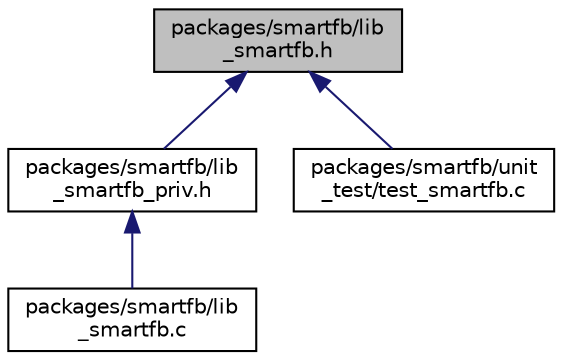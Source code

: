 digraph "packages/smartfb/lib_smartfb.h"
{
 // INTERACTIVE_SVG=YES
 // LATEX_PDF_SIZE
  bgcolor="transparent";
  edge [fontname="Helvetica",fontsize="10",labelfontname="Helvetica",labelfontsize="10"];
  node [fontname="Helvetica",fontsize="10",shape=record];
  Node1 [label="packages/smartfb/lib\l_smartfb.h",height=0.2,width=0.4,color="black", fillcolor="grey75", style="filled", fontcolor="black",tooltip="This file shows the SmartFB library API."];
  Node1 -> Node2 [dir="back",color="midnightblue",fontsize="10",style="solid",fontname="Helvetica"];
  Node2 [label="packages/smartfb/lib\l_smartfb_priv.h",height=0.2,width=0.4,color="black",URL="$de/d09/lib__smartfb__priv_8h.html",tooltip=" "];
  Node2 -> Node3 [dir="back",color="midnightblue",fontsize="10",style="solid",fontname="Helvetica"];
  Node3 [label="packages/smartfb/lib\l_smartfb.c",height=0.2,width=0.4,color="black",URL="$d6/dfc/lib__smartfb_8c.html",tooltip=" "];
  Node1 -> Node4 [dir="back",color="midnightblue",fontsize="10",style="solid",fontname="Helvetica"];
  Node4 [label="packages/smartfb/unit\l_test/test_smartfb.c",height=0.2,width=0.4,color="black",URL="$dc/d60/test__smartfb_8c.html",tooltip=" "];
}
